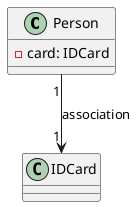 @startuml

class Person {
    -card: IDCard
}

class IDCard

Person "1"-->"1" IDCard : association

@enduml